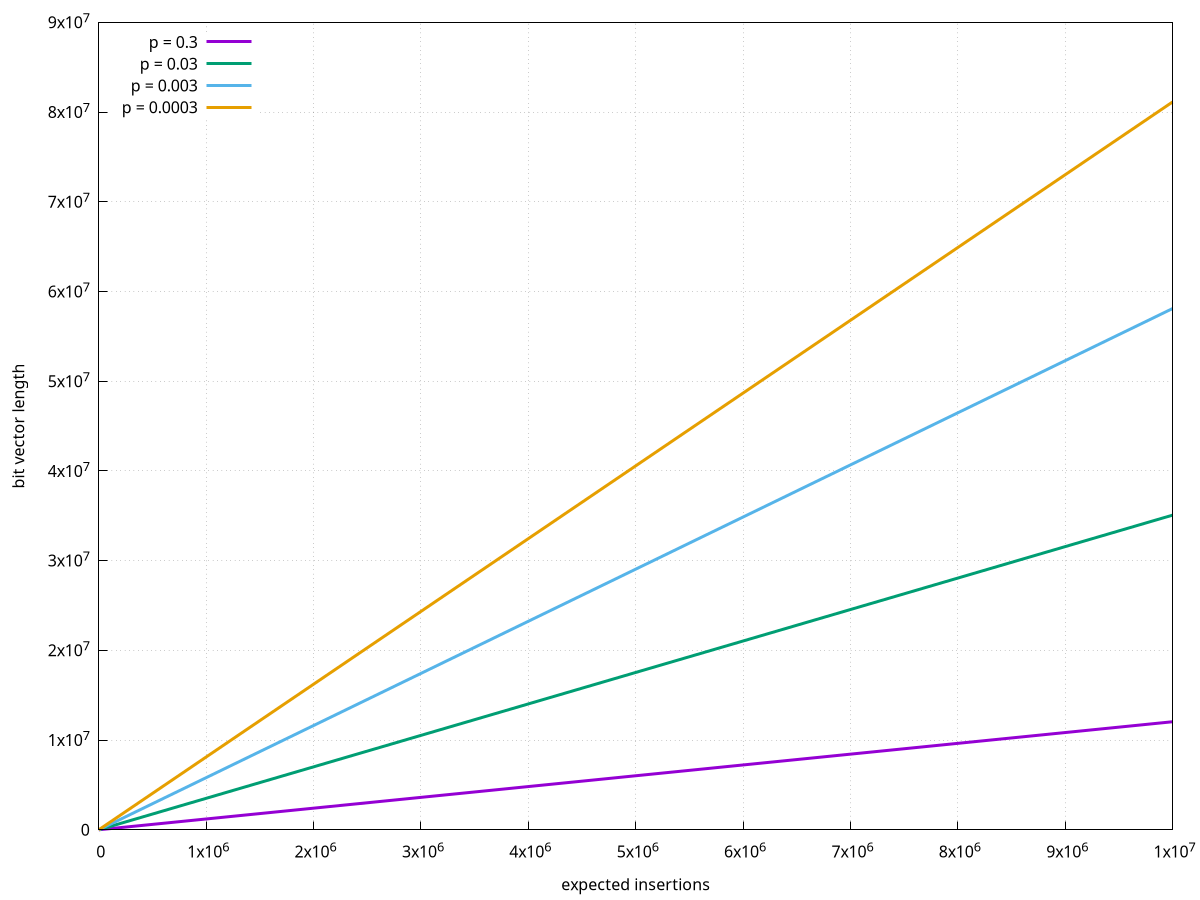 set terminal pdf
set output 'dissertation-gnuplottex-fig1.pdf'
set ylabel 'bit vector length'
set xlabel 'expected insertions'
set xr [1:10000000]
set grid

# Line style for grid
set style line 81 lt 0  # dashed
set style line 81 lt rgb "#808080"  # grey

set xtics nomirror
set ytics nomirror

set key top left

f(n, p) = -n * log(p) / (log(2) / log(2))

plot f(x, 0.3) title 'p = 0.3' lw 3,\
 f(x, 0.03) title 'p = 0.03' lw 3,\
 f(x, 0.003) title 'p = 0.003' lw 3,\
 f(x, 0.0003) title 'p = 0.0003' lw 3
